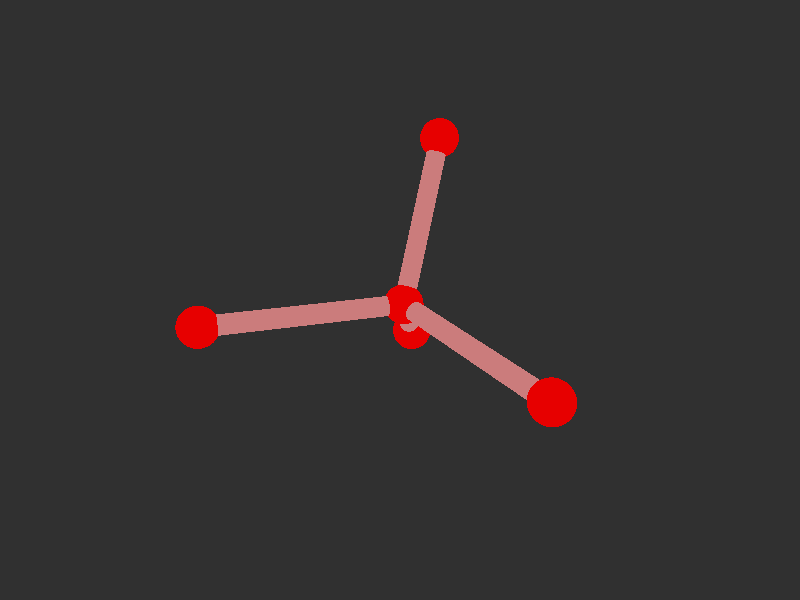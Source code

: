 #version 3.7; 
    global_settings { assumed_gamma 1.0 }
    

    camera {
    location  <20, 20, 20>
    right     x*image_width/image_height
    look_at   <0, 0, 0>
    angle 58
    }

    background { color rgb<1,1,1>*0.03 }


    light_source { <-20, 30, -25> color red 0.6 green 0.6 blue 0.6 }
    light_source { < 20, 30, -25> color red 0.6 green 0.6 blue 0.6 }
    
    #declare m = 1;
    union {

    union {
    sphere { m*<-0.9593212474987743,-1.090851181825949,-0.7013256791675446>, 1 }        
    sphere {  m*<0.47079874849081826,-0.254773428170235,9.160577291913295>, 1 }
    sphere {  m*<7.826150186490794,-0.3436937041645911,-5.418915998132043>, 1 }
    sphere {  m*<-6.322478109923791,5.3371073377970575,-3.4464357154920853>, 1}
    sphere { m*<-2.1975354935266873,-3.754492658505104,-1.309754277108368>, 1 }    

        pigment { color rgb<0.8,0,0>  }
    finish { ambient 0.1 diffuse 0.7 phong 1 }
    }    
    union {
    cylinder { m*<0.47079874849081826,-0.254773428170235,9.160577291913295>, <-0.9593212474987743,-1.090851181825949,-0.7013256791675446>, 0.5 }
    cylinder { m*<7.826150186490794,-0.3436937041645911,-5.418915998132043>, <-0.9593212474987743,-1.090851181825949,-0.7013256791675446>, 0.5}
    cylinder { m*<-6.322478109923791,5.3371073377970575,-3.4464357154920853>, <-0.9593212474987743,-1.090851181825949,-0.7013256791675446>, 0.5 }
    cylinder {  m*<-2.1975354935266873,-3.754492658505104,-1.309754277108368>, <-0.9593212474987743,-1.090851181825949,-0.7013256791675446>, 0.5}

    pigment { color rgb<0.6,.2,.2>  }
    finish { ambient 0.1 diffuse 0.7 phong 1 }    
    }
    
    // rotate <0, 0, 0>
    }
    #version 3.7; 
    global_settings { assumed_gamma 1.0 }
    

    camera {
    location  <20, 20, 20>
    right     x*image_width/image_height
    look_at   <0, 0, 0>
    angle 58
    }

    background { color rgb<1,1,1>*0.03 }


    light_source { <-20, 30, -25> color red 0.6 green 0.6 blue 0.6 }
    light_source { < 20, 30, -25> color red 0.6 green 0.6 blue 0.6 }
    
    #declare m = 1;
    union {

    union {
    sphere { m*<-0.9593212474987743,-1.090851181825949,-0.7013256791675446>, 1 }        
    sphere {  m*<0.47079874849081826,-0.254773428170235,9.160577291913295>, 1 }
    sphere {  m*<7.826150186490794,-0.3436937041645911,-5.418915998132043>, 1 }
    sphere {  m*<-6.322478109923791,5.3371073377970575,-3.4464357154920853>, 1}
    sphere { m*<-2.1975354935266873,-3.754492658505104,-1.309754277108368>, 1 }    

        pigment { color rgb<0.8,0,0>  }
    finish { ambient 0.1 diffuse 0.7 phong 1 }
    }    
    union {
    cylinder { m*<0.47079874849081826,-0.254773428170235,9.160577291913295>, <-0.9593212474987743,-1.090851181825949,-0.7013256791675446>, 0.5 }
    cylinder { m*<7.826150186490794,-0.3436937041645911,-5.418915998132043>, <-0.9593212474987743,-1.090851181825949,-0.7013256791675446>, 0.5}
    cylinder { m*<-6.322478109923791,5.3371073377970575,-3.4464357154920853>, <-0.9593212474987743,-1.090851181825949,-0.7013256791675446>, 0.5 }
    cylinder {  m*<-2.1975354935266873,-3.754492658505104,-1.309754277108368>, <-0.9593212474987743,-1.090851181825949,-0.7013256791675446>, 0.5}

    pigment { color rgb<0.6,.2,.2>  }
    finish { ambient 0.1 diffuse 0.7 phong 1 }    
    }
    
    // rotate <0, 0, 0>
    }
    